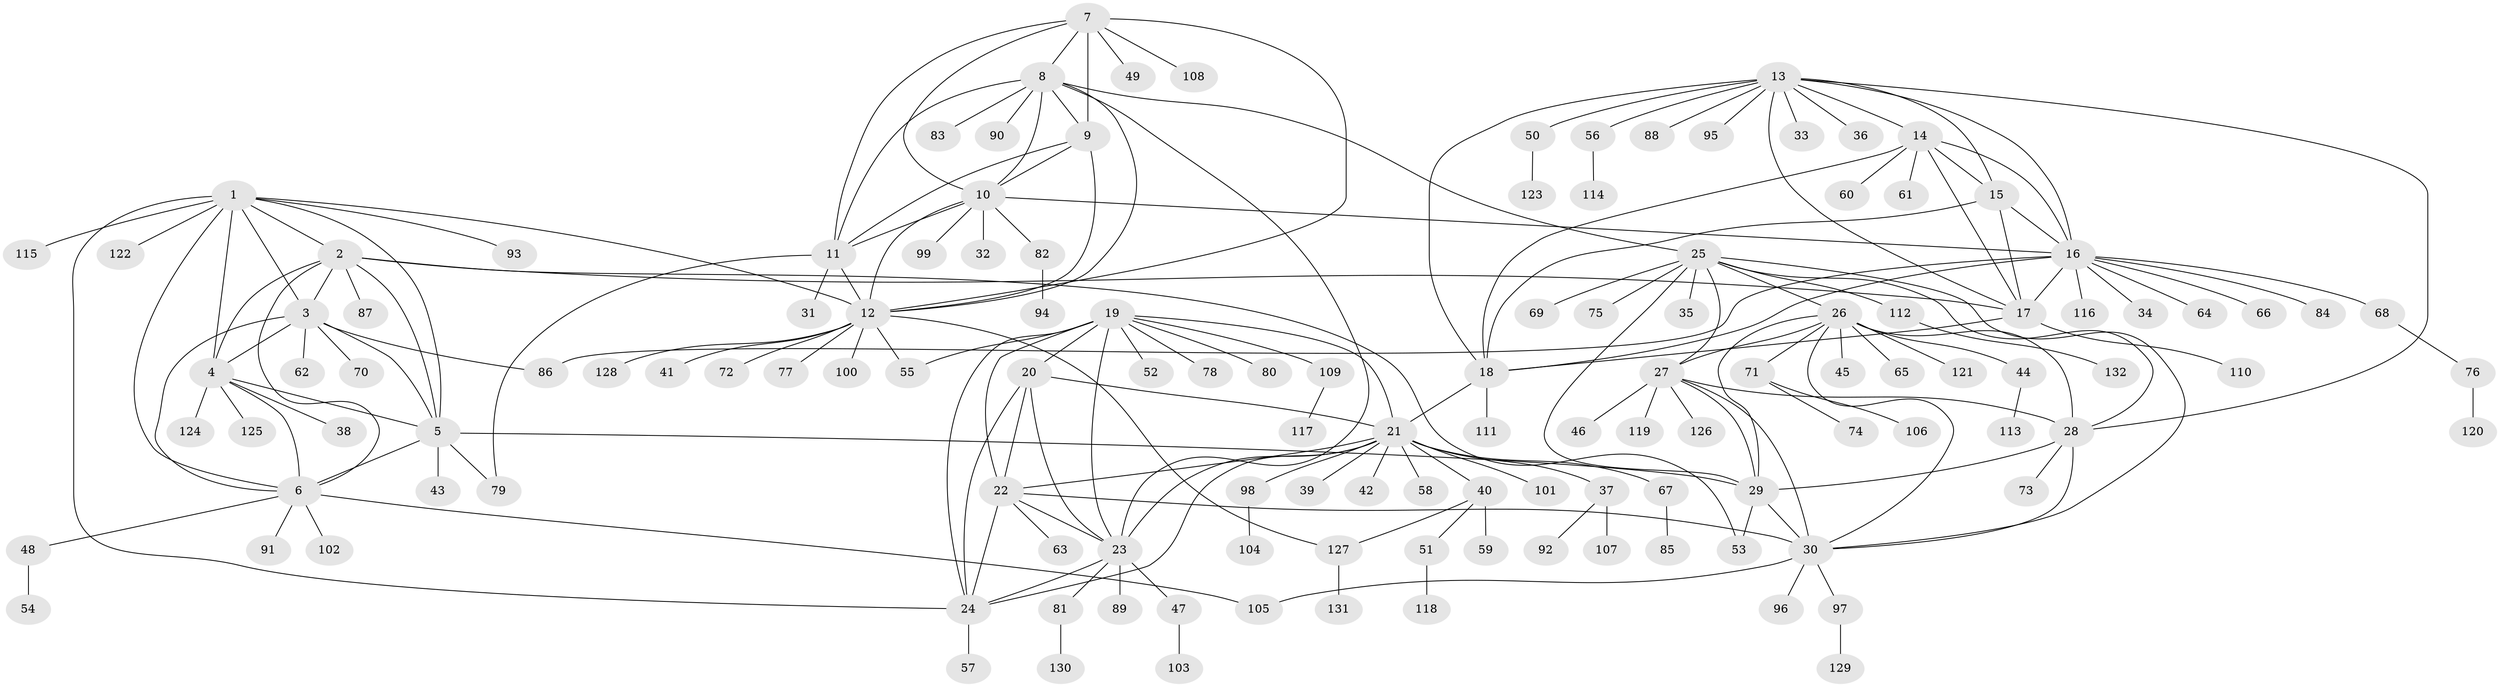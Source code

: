 // Generated by graph-tools (version 1.1) at 2025/11/02/27/25 16:11:31]
// undirected, 132 vertices, 193 edges
graph export_dot {
graph [start="1"]
  node [color=gray90,style=filled];
  1;
  2;
  3;
  4;
  5;
  6;
  7;
  8;
  9;
  10;
  11;
  12;
  13;
  14;
  15;
  16;
  17;
  18;
  19;
  20;
  21;
  22;
  23;
  24;
  25;
  26;
  27;
  28;
  29;
  30;
  31;
  32;
  33;
  34;
  35;
  36;
  37;
  38;
  39;
  40;
  41;
  42;
  43;
  44;
  45;
  46;
  47;
  48;
  49;
  50;
  51;
  52;
  53;
  54;
  55;
  56;
  57;
  58;
  59;
  60;
  61;
  62;
  63;
  64;
  65;
  66;
  67;
  68;
  69;
  70;
  71;
  72;
  73;
  74;
  75;
  76;
  77;
  78;
  79;
  80;
  81;
  82;
  83;
  84;
  85;
  86;
  87;
  88;
  89;
  90;
  91;
  92;
  93;
  94;
  95;
  96;
  97;
  98;
  99;
  100;
  101;
  102;
  103;
  104;
  105;
  106;
  107;
  108;
  109;
  110;
  111;
  112;
  113;
  114;
  115;
  116;
  117;
  118;
  119;
  120;
  121;
  122;
  123;
  124;
  125;
  126;
  127;
  128;
  129;
  130;
  131;
  132;
  1 -- 2;
  1 -- 3;
  1 -- 4;
  1 -- 5;
  1 -- 6;
  1 -- 12;
  1 -- 24;
  1 -- 93;
  1 -- 115;
  1 -- 122;
  2 -- 3;
  2 -- 4;
  2 -- 5;
  2 -- 6;
  2 -- 17;
  2 -- 53;
  2 -- 87;
  3 -- 4;
  3 -- 5;
  3 -- 6;
  3 -- 62;
  3 -- 70;
  3 -- 86;
  4 -- 5;
  4 -- 6;
  4 -- 38;
  4 -- 124;
  4 -- 125;
  5 -- 6;
  5 -- 29;
  5 -- 43;
  5 -- 79;
  6 -- 48;
  6 -- 91;
  6 -- 102;
  6 -- 105;
  7 -- 8;
  7 -- 9;
  7 -- 10;
  7 -- 11;
  7 -- 12;
  7 -- 49;
  7 -- 108;
  8 -- 9;
  8 -- 10;
  8 -- 11;
  8 -- 12;
  8 -- 23;
  8 -- 25;
  8 -- 83;
  8 -- 90;
  9 -- 10;
  9 -- 11;
  9 -- 12;
  10 -- 11;
  10 -- 12;
  10 -- 16;
  10 -- 32;
  10 -- 82;
  10 -- 99;
  11 -- 12;
  11 -- 31;
  11 -- 79;
  12 -- 41;
  12 -- 55;
  12 -- 72;
  12 -- 77;
  12 -- 100;
  12 -- 127;
  12 -- 128;
  13 -- 14;
  13 -- 15;
  13 -- 16;
  13 -- 17;
  13 -- 18;
  13 -- 28;
  13 -- 33;
  13 -- 36;
  13 -- 50;
  13 -- 56;
  13 -- 88;
  13 -- 95;
  14 -- 15;
  14 -- 16;
  14 -- 17;
  14 -- 18;
  14 -- 60;
  14 -- 61;
  15 -- 16;
  15 -- 17;
  15 -- 18;
  16 -- 17;
  16 -- 18;
  16 -- 34;
  16 -- 64;
  16 -- 66;
  16 -- 68;
  16 -- 84;
  16 -- 86;
  16 -- 116;
  17 -- 18;
  17 -- 110;
  18 -- 21;
  18 -- 111;
  19 -- 20;
  19 -- 21;
  19 -- 22;
  19 -- 23;
  19 -- 24;
  19 -- 52;
  19 -- 55;
  19 -- 78;
  19 -- 80;
  19 -- 109;
  20 -- 21;
  20 -- 22;
  20 -- 23;
  20 -- 24;
  21 -- 22;
  21 -- 23;
  21 -- 24;
  21 -- 37;
  21 -- 39;
  21 -- 40;
  21 -- 42;
  21 -- 58;
  21 -- 67;
  21 -- 98;
  21 -- 101;
  22 -- 23;
  22 -- 24;
  22 -- 30;
  22 -- 63;
  23 -- 24;
  23 -- 47;
  23 -- 81;
  23 -- 89;
  24 -- 57;
  25 -- 26;
  25 -- 27;
  25 -- 28;
  25 -- 29;
  25 -- 30;
  25 -- 35;
  25 -- 69;
  25 -- 75;
  25 -- 112;
  26 -- 27;
  26 -- 28;
  26 -- 29;
  26 -- 30;
  26 -- 44;
  26 -- 45;
  26 -- 65;
  26 -- 71;
  26 -- 121;
  27 -- 28;
  27 -- 29;
  27 -- 30;
  27 -- 46;
  27 -- 119;
  27 -- 126;
  28 -- 29;
  28 -- 30;
  28 -- 73;
  29 -- 30;
  29 -- 53;
  30 -- 96;
  30 -- 97;
  30 -- 105;
  37 -- 92;
  37 -- 107;
  40 -- 51;
  40 -- 59;
  40 -- 127;
  44 -- 113;
  47 -- 103;
  48 -- 54;
  50 -- 123;
  51 -- 118;
  56 -- 114;
  67 -- 85;
  68 -- 76;
  71 -- 74;
  71 -- 106;
  76 -- 120;
  81 -- 130;
  82 -- 94;
  97 -- 129;
  98 -- 104;
  109 -- 117;
  112 -- 132;
  127 -- 131;
}
